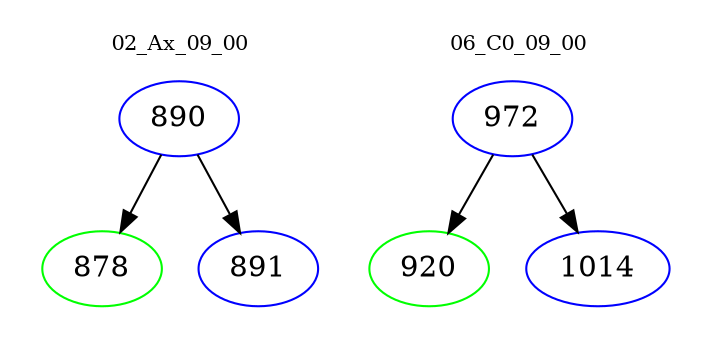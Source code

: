 digraph{
subgraph cluster_0 {
color = white
label = "02_Ax_09_00";
fontsize=10;
T0_890 [label="890", color="blue"]
T0_890 -> T0_878 [color="black"]
T0_878 [label="878", color="green"]
T0_890 -> T0_891 [color="black"]
T0_891 [label="891", color="blue"]
}
subgraph cluster_1 {
color = white
label = "06_C0_09_00";
fontsize=10;
T1_972 [label="972", color="blue"]
T1_972 -> T1_920 [color="black"]
T1_920 [label="920", color="green"]
T1_972 -> T1_1014 [color="black"]
T1_1014 [label="1014", color="blue"]
}
}
